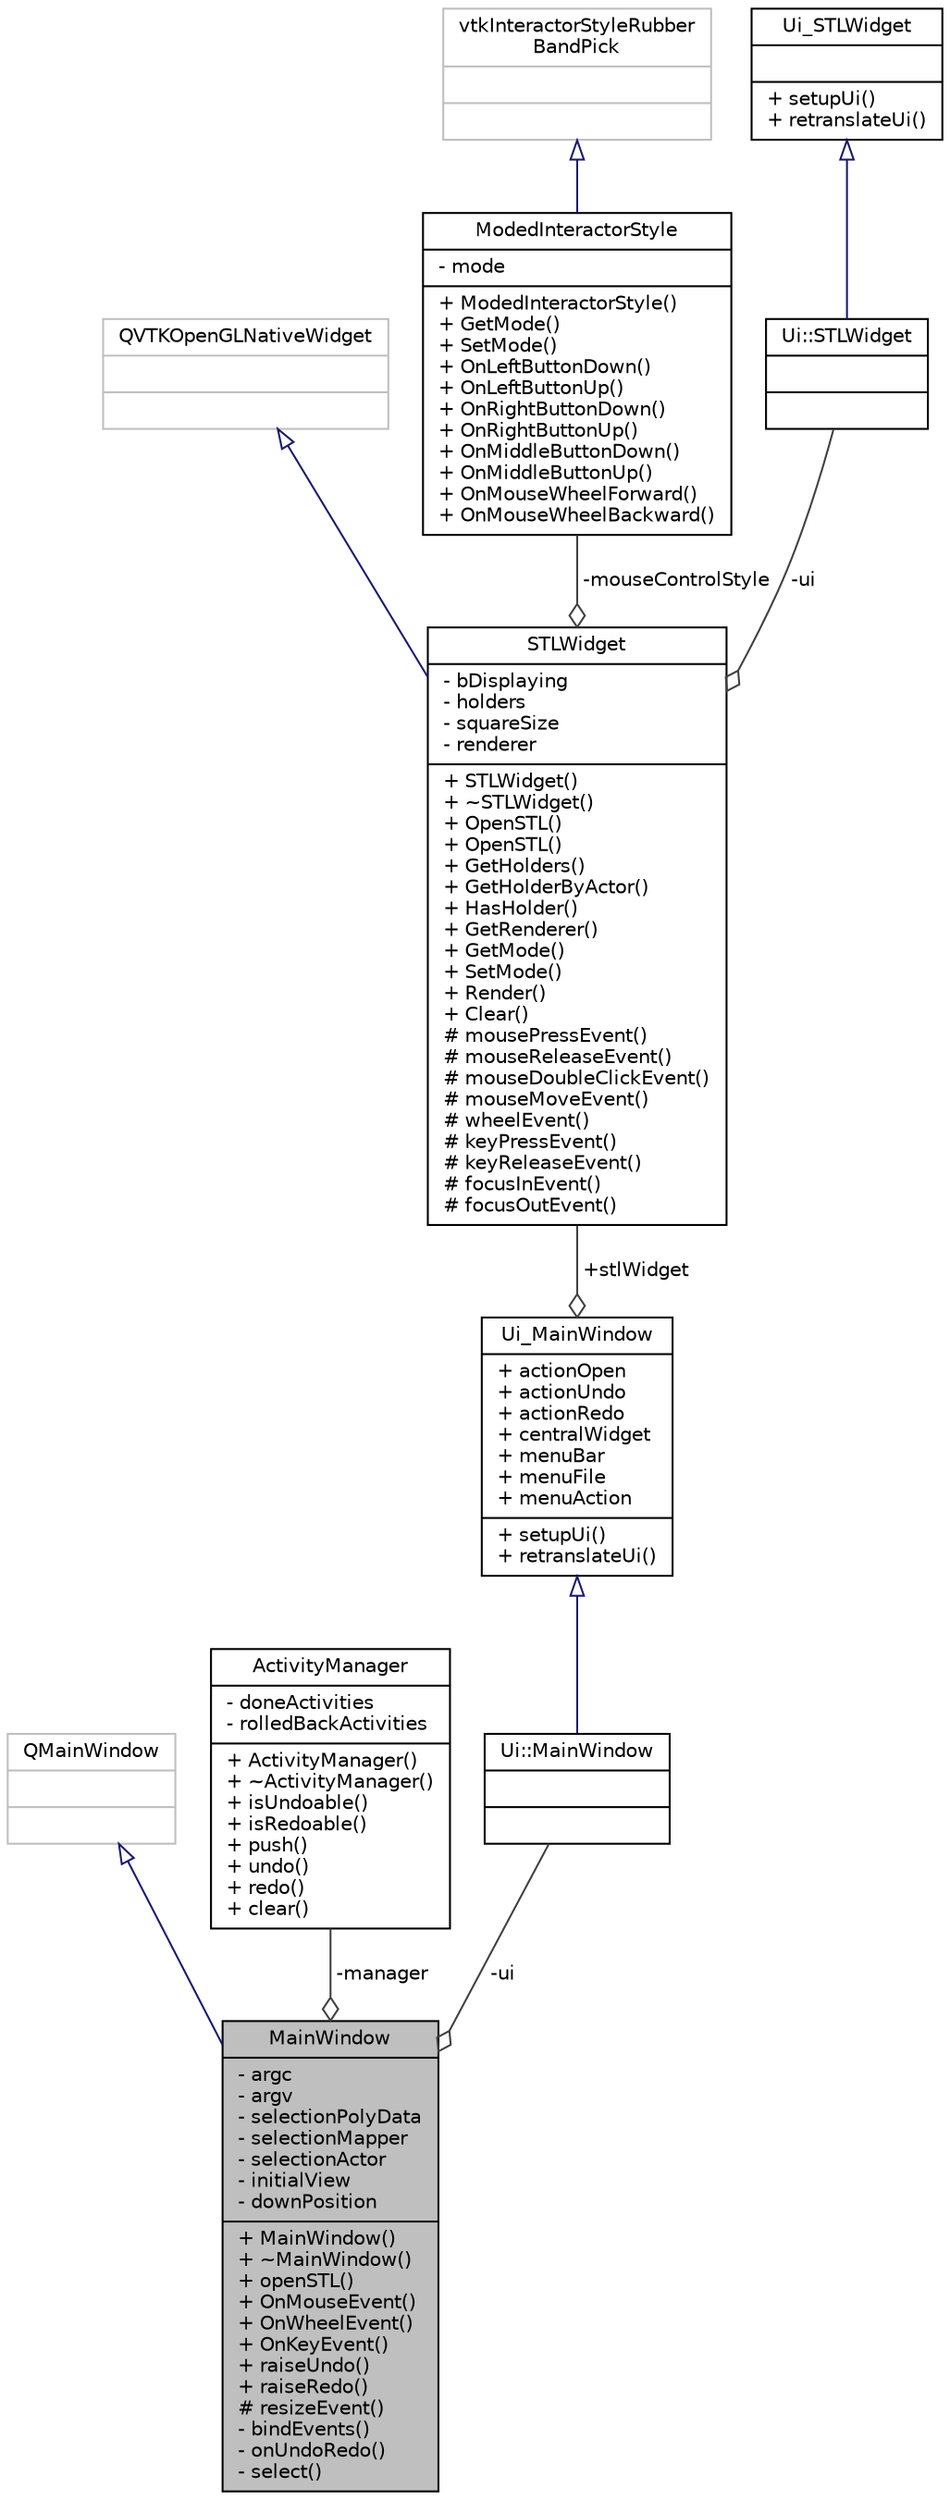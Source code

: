 digraph "MainWindow"
{
 // LATEX_PDF_SIZE
  edge [fontname="Helvetica",fontsize="10",labelfontname="Helvetica",labelfontsize="10"];
  node [fontname="Helvetica",fontsize="10",shape=record];
  Node1 [label="{MainWindow\n|- argc\l- argv\l- selectionPolyData\l- selectionMapper\l- selectionActor\l- initialView\l- downPosition\l|+ MainWindow()\l+ ~MainWindow()\l+ openSTL()\l+ OnMouseEvent()\l+ OnWheelEvent()\l+ OnKeyEvent()\l+ raiseUndo()\l+ raiseRedo()\l# resizeEvent()\l- bindEvents()\l- onUndoRedo()\l- select()\l}",height=0.2,width=0.4,color="black", fillcolor="grey75", style="filled", fontcolor="black",tooltip="A window class that represents the main window."];
  Node2 -> Node1 [dir="back",color="midnightblue",fontsize="10",style="solid",arrowtail="onormal"];
  Node2 [label="{QMainWindow\n||}",height=0.2,width=0.4,color="grey75", fillcolor="white", style="filled",tooltip=" "];
  Node3 -> Node1 [color="grey25",fontsize="10",style="solid",label=" -manager" ,arrowhead="odiamond"];
  Node3 [label="{ActivityManager\n|- doneActivities\l- rolledBackActivities\l|+ ActivityManager()\l+ ~ActivityManager()\l+ isUndoable()\l+ isRedoable()\l+ push()\l+ undo()\l+ redo()\l+ clear()\l}",height=0.2,width=0.4,color="black", fillcolor="white", style="filled",URL="$class_activity_manager.html",tooltip="A class that manages undo/redo of activities."];
  Node4 -> Node1 [color="grey25",fontsize="10",style="solid",label=" -ui" ,arrowhead="odiamond"];
  Node4 [label="{Ui::MainWindow\n||}",height=0.2,width=0.4,color="black", fillcolor="white", style="filled",URL="$class_ui_1_1_main_window.html",tooltip=" "];
  Node5 -> Node4 [dir="back",color="midnightblue",fontsize="10",style="solid",arrowtail="onormal"];
  Node5 [label="{Ui_MainWindow\n|+ actionOpen\l+ actionUndo\l+ actionRedo\l+ centralWidget\l+ menuBar\l+ menuFile\l+ menuAction\l|+ setupUi()\l+ retranslateUi()\l}",height=0.2,width=0.4,color="black", fillcolor="white", style="filled",URL="$class_ui___main_window.html",tooltip=" "];
  Node6 -> Node5 [color="grey25",fontsize="10",style="solid",label=" +stlWidget" ,arrowhead="odiamond"];
  Node6 [label="{STLWidget\n|- bDisplaying\l- holders\l- squareSize\l- renderer\l|+ STLWidget()\l+ ~STLWidget()\l+ OpenSTL()\l+ OpenSTL()\l+ GetHolders()\l+ GetHolderByActor()\l+ HasHolder()\l+ GetRenderer()\l+ GetMode()\l+ SetMode()\l+ Render()\l+ Clear()\l# mousePressEvent()\l# mouseReleaseEvent()\l# mouseDoubleClickEvent()\l# mouseMoveEvent()\l# wheelEvent()\l# keyPressEvent()\l# keyReleaseEvent()\l# focusInEvent()\l# focusOutEvent()\l}",height=0.2,width=0.4,color="black", fillcolor="white", style="filled",URL="$class_s_t_l_widget.html",tooltip="A widget to display an STL object."];
  Node7 -> Node6 [dir="back",color="midnightblue",fontsize="10",style="solid",arrowtail="onormal"];
  Node7 [label="{QVTKOpenGLNativeWidget\n||}",height=0.2,width=0.4,color="grey75", fillcolor="white", style="filled",tooltip=" "];
  Node8 -> Node6 [color="grey25",fontsize="10",style="solid",label=" -mouseControlStyle" ,arrowhead="odiamond"];
  Node8 [label="{ModedInteractorStyle\n|- mode\l|+ ModedInteractorStyle()\l+ GetMode()\l+ SetMode()\l+ OnLeftButtonDown()\l+ OnLeftButtonUp()\l+ OnRightButtonDown()\l+ OnRightButtonUp()\l+ OnMiddleButtonDown()\l+ OnMiddleButtonUp()\l+ OnMouseWheelForward()\l+ OnMouseWheelBackward()\l}",height=0.2,width=0.4,color="black", fillcolor="white", style="filled",URL="$class_moded_interactor_style.html",tooltip="A class that represents mode-customizable interaction style."];
  Node9 -> Node8 [dir="back",color="midnightblue",fontsize="10",style="solid",arrowtail="onormal"];
  Node9 [label="{vtkInteractorStyleRubber\lBandPick\n||}",height=0.2,width=0.4,color="grey75", fillcolor="white", style="filled",tooltip=" "];
  Node10 -> Node6 [color="grey25",fontsize="10",style="solid",label=" -ui" ,arrowhead="odiamond"];
  Node10 [label="{Ui::STLWidget\n||}",height=0.2,width=0.4,color="black", fillcolor="white", style="filled",URL="$class_ui_1_1_s_t_l_widget.html",tooltip=" "];
  Node11 -> Node10 [dir="back",color="midnightblue",fontsize="10",style="solid",arrowtail="onormal"];
  Node11 [label="{Ui_STLWidget\n||+ setupUi()\l+ retranslateUi()\l}",height=0.2,width=0.4,color="black", fillcolor="white", style="filled",URL="$class_ui___s_t_l_widget.html",tooltip=" "];
}
